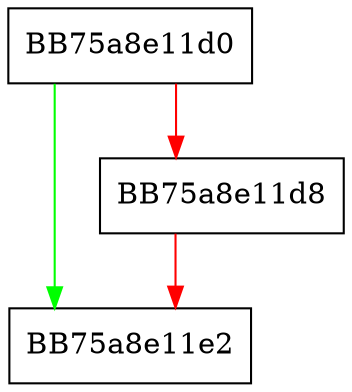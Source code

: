digraph _Delete_this {
  node [shape="box"];
  graph [splines=ortho];
  BB75a8e11d0 -> BB75a8e11e2 [color="green"];
  BB75a8e11d0 -> BB75a8e11d8 [color="red"];
  BB75a8e11d8 -> BB75a8e11e2 [color="red"];
}
